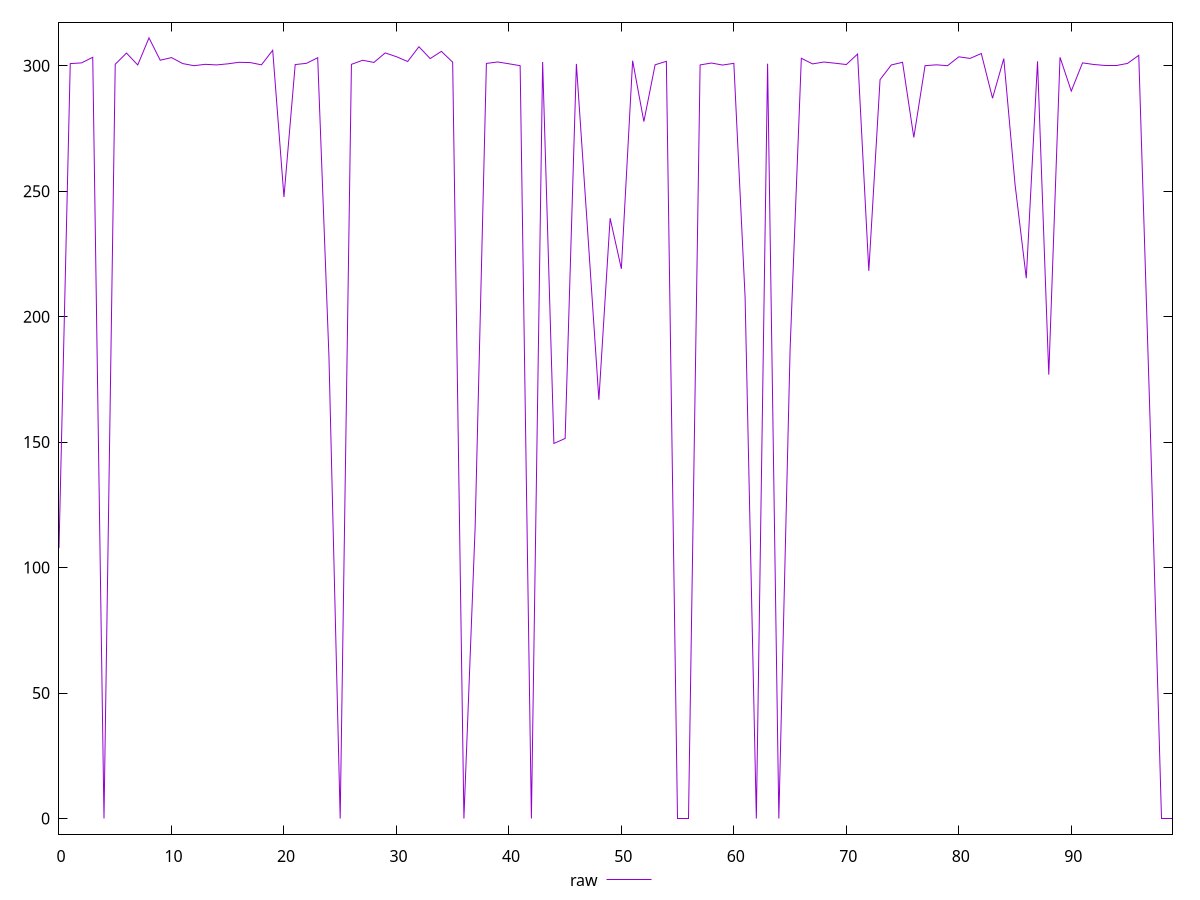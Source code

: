 reset

$raw <<EOF
0 107.74999999627471
1 300.838
2 301.116
3 303.36
4 0
5 300.576
6 305.042
7 300.29
8 311.074
9 302.176
10 303.232
11 300.846
12 300
13 300.546
14 300.31
15 300.738
16 301.352
17 301.246
18 300.35
19 306.14
20 247.66899999976158
21 300.446
22 300.944
23 303.176
24 184.17500000074506
25 0
26 300.546
27 302.164
28 301.306
29 305.094
30 303.58
31 301.666
32 307.56
33 302.834
34 305.714
35 301.392
36 0
37 116.32500000298023
38 300.906
39 301.482
40 300.768
41 300
42 0
43 301.458
44 149.46000000089407
45 151.47199999541044
46 300.716
47 234.25200000032783
48 166.8779999986291
49 239.21500000357628
50 219.0570000000298
51 301.988
52 277.73800000175834
53 300.37
54 301.738
55 0
56 0
57 300.31
58 301.062
59 300.258
60 300.944
61 207.74000000208616
62 0
63 300.812
64 0
65 186.85299999639392
66 302.958
67 300.722
68 301.462
69 300.99
70 300.464
71 304.64
72 218.24799999967217
73 294.45299999788404
74 300.296
75 301.358
76 271.40300000086427
77 300
78 300.354
79 300
80 303.54
81 302.902
82 304.856
83 287.0489999987185
84 302.844
85 252.74099999666214
86 215.31399999931455
87 301.732
88 176.87999999895692
89 303.35
90 289.8909999988973
91 301.132
92 300.482
93 300
94 300
95 300.908
96 304.124
97 159.57499999925494
98 0
99 0
EOF

set key outside below
set xrange [0:99]
set yrange [-6.221480000000001:317.29548]
set trange [-6.221480000000001:317.29548]
set terminal svg size 640, 500 enhanced background rgb 'white'
set output "reprap/uses-rel-preconnect/samples/pages+cached/raw/values.svg"

plot $raw title "raw" with line

reset
